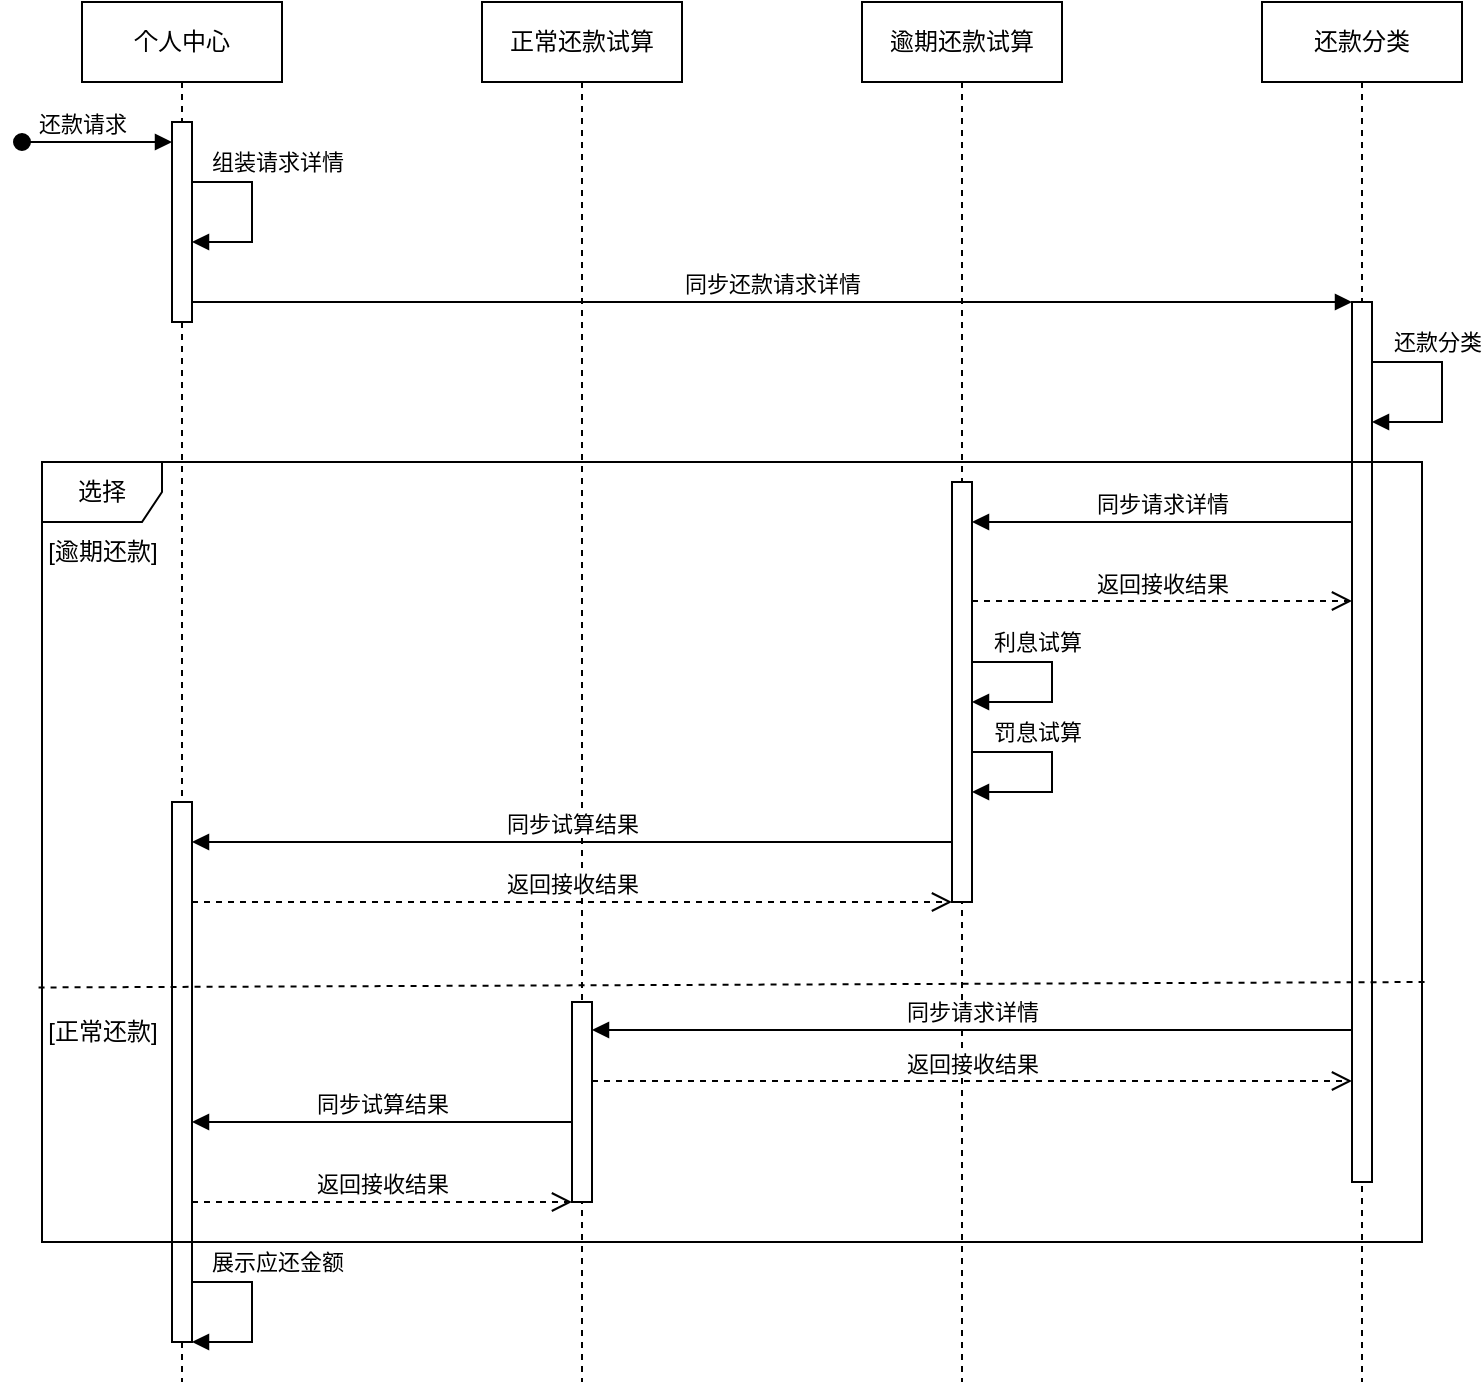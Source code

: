 <mxfile version="21.6.5" type="github">
  <diagram name="第 1 页" id="TrQ0euMbrIwsAaHACOEl">
    <mxGraphModel dx="1166" dy="775" grid="1" gridSize="10" guides="1" tooltips="1" connect="1" arrows="1" fold="1" page="1" pageScale="1" pageWidth="827" pageHeight="1169" math="0" shadow="0">
      <root>
        <mxCell id="0" />
        <mxCell id="1" parent="0" />
        <mxCell id="2fcf1u2JbQWkVX6vZG7G-1" value="个人中心" style="shape=umlLifeline;perimeter=lifelinePerimeter;whiteSpace=wrap;html=1;container=1;dropTarget=0;collapsible=0;recursiveResize=0;outlineConnect=0;portConstraint=eastwest;newEdgeStyle={&quot;edgeStyle&quot;:&quot;elbowEdgeStyle&quot;,&quot;elbow&quot;:&quot;vertical&quot;,&quot;curved&quot;:0,&quot;rounded&quot;:0};" vertex="1" parent="1">
          <mxGeometry x="40" y="70" width="100" height="690" as="geometry" />
        </mxCell>
        <mxCell id="2fcf1u2JbQWkVX6vZG7G-2" value="" style="html=1;points=[];perimeter=orthogonalPerimeter;outlineConnect=0;targetShapes=umlLifeline;portConstraint=eastwest;newEdgeStyle={&quot;edgeStyle&quot;:&quot;elbowEdgeStyle&quot;,&quot;elbow&quot;:&quot;vertical&quot;,&quot;curved&quot;:0,&quot;rounded&quot;:0};" vertex="1" parent="2fcf1u2JbQWkVX6vZG7G-1">
          <mxGeometry x="45" y="60" width="10" height="100" as="geometry" />
        </mxCell>
        <mxCell id="2fcf1u2JbQWkVX6vZG7G-6" value="组装请求详情" style="html=1;align=left;spacingLeft=2;endArrow=block;rounded=0;edgeStyle=orthogonalEdgeStyle;curved=0;rounded=0;" edge="1" parent="2fcf1u2JbQWkVX6vZG7G-1" source="2fcf1u2JbQWkVX6vZG7G-2" target="2fcf1u2JbQWkVX6vZG7G-2">
          <mxGeometry x="-0.875" y="10" relative="1" as="geometry">
            <mxPoint x="60" y="90" as="sourcePoint" />
            <Array as="points">
              <mxPoint x="85" y="90" />
              <mxPoint x="85" y="120" />
            </Array>
            <mxPoint x="60" y="120" as="targetPoint" />
            <mxPoint as="offset" />
          </mxGeometry>
        </mxCell>
        <mxCell id="2fcf1u2JbQWkVX6vZG7G-27" value="" style="html=1;points=[];perimeter=orthogonalPerimeter;outlineConnect=0;targetShapes=umlLifeline;portConstraint=eastwest;newEdgeStyle={&quot;edgeStyle&quot;:&quot;elbowEdgeStyle&quot;,&quot;elbow&quot;:&quot;vertical&quot;,&quot;curved&quot;:0,&quot;rounded&quot;:0};" vertex="1" parent="2fcf1u2JbQWkVX6vZG7G-1">
          <mxGeometry x="45" y="400" width="10" height="270" as="geometry" />
        </mxCell>
        <mxCell id="2fcf1u2JbQWkVX6vZG7G-36" value="展示应还金额" style="html=1;align=left;spacingLeft=2;endArrow=block;rounded=0;edgeStyle=orthogonalEdgeStyle;curved=0;rounded=0;" edge="1" parent="2fcf1u2JbQWkVX6vZG7G-1">
          <mxGeometry x="-0.875" y="10" relative="1" as="geometry">
            <mxPoint x="55" y="640" as="sourcePoint" />
            <Array as="points">
              <mxPoint x="85" y="640" />
              <mxPoint x="85" y="670" />
            </Array>
            <mxPoint x="55" y="670" as="targetPoint" />
            <mxPoint as="offset" />
          </mxGeometry>
        </mxCell>
        <mxCell id="2fcf1u2JbQWkVX6vZG7G-5" value="还款请求" style="html=1;verticalAlign=bottom;startArrow=oval;startFill=1;endArrow=block;startSize=8;edgeStyle=elbowEdgeStyle;elbow=vertical;curved=0;rounded=0;" edge="1" parent="1">
          <mxGeometry x="-0.2" width="60" relative="1" as="geometry">
            <mxPoint x="10" y="140" as="sourcePoint" />
            <mxPoint x="85" y="140" as="targetPoint" />
            <mxPoint as="offset" />
          </mxGeometry>
        </mxCell>
        <mxCell id="2fcf1u2JbQWkVX6vZG7G-7" value="正常还款试算" style="shape=umlLifeline;perimeter=lifelinePerimeter;whiteSpace=wrap;html=1;container=1;dropTarget=0;collapsible=0;recursiveResize=0;outlineConnect=0;portConstraint=eastwest;newEdgeStyle={&quot;edgeStyle&quot;:&quot;elbowEdgeStyle&quot;,&quot;elbow&quot;:&quot;vertical&quot;,&quot;curved&quot;:0,&quot;rounded&quot;:0};" vertex="1" parent="1">
          <mxGeometry x="240" y="70" width="100" height="690" as="geometry" />
        </mxCell>
        <mxCell id="2fcf1u2JbQWkVX6vZG7G-10" value="逾期还款试算" style="shape=umlLifeline;perimeter=lifelinePerimeter;whiteSpace=wrap;html=1;container=1;dropTarget=0;collapsible=0;recursiveResize=0;outlineConnect=0;portConstraint=eastwest;newEdgeStyle={&quot;edgeStyle&quot;:&quot;elbowEdgeStyle&quot;,&quot;elbow&quot;:&quot;vertical&quot;,&quot;curved&quot;:0,&quot;rounded&quot;:0};" vertex="1" parent="1">
          <mxGeometry x="430" y="70" width="100" height="690" as="geometry" />
        </mxCell>
        <mxCell id="2fcf1u2JbQWkVX6vZG7G-13" value="还款分类" style="shape=umlLifeline;perimeter=lifelinePerimeter;whiteSpace=wrap;html=1;container=1;dropTarget=0;collapsible=0;recursiveResize=0;outlineConnect=0;portConstraint=eastwest;newEdgeStyle={&quot;edgeStyle&quot;:&quot;elbowEdgeStyle&quot;,&quot;elbow&quot;:&quot;vertical&quot;,&quot;curved&quot;:0,&quot;rounded&quot;:0};" vertex="1" parent="1">
          <mxGeometry x="630" y="70" width="100" height="690" as="geometry" />
        </mxCell>
        <mxCell id="2fcf1u2JbQWkVX6vZG7G-14" value="" style="html=1;points=[];perimeter=orthogonalPerimeter;outlineConnect=0;targetShapes=umlLifeline;portConstraint=eastwest;newEdgeStyle={&quot;edgeStyle&quot;:&quot;elbowEdgeStyle&quot;,&quot;elbow&quot;:&quot;vertical&quot;,&quot;curved&quot;:0,&quot;rounded&quot;:0};" vertex="1" parent="2fcf1u2JbQWkVX6vZG7G-13">
          <mxGeometry x="45" y="150" width="10" height="440" as="geometry" />
        </mxCell>
        <mxCell id="2fcf1u2JbQWkVX6vZG7G-19" value="还款分类" style="html=1;align=left;spacingLeft=2;endArrow=block;rounded=0;edgeStyle=orthogonalEdgeStyle;curved=0;rounded=0;" edge="1" parent="2fcf1u2JbQWkVX6vZG7G-13" source="2fcf1u2JbQWkVX6vZG7G-14" target="2fcf1u2JbQWkVX6vZG7G-14">
          <mxGeometry x="-0.875" y="10" relative="1" as="geometry">
            <mxPoint x="60" y="180" as="sourcePoint" />
            <Array as="points">
              <mxPoint x="90" y="180" />
              <mxPoint x="90" y="210" />
            </Array>
            <mxPoint x="60" y="210" as="targetPoint" />
            <mxPoint as="offset" />
          </mxGeometry>
        </mxCell>
        <mxCell id="2fcf1u2JbQWkVX6vZG7G-17" value="同步还款请求详情" style="html=1;verticalAlign=bottom;endArrow=block;edgeStyle=elbowEdgeStyle;elbow=vertical;curved=0;rounded=0;" edge="1" parent="1">
          <mxGeometry width="80" relative="1" as="geometry">
            <mxPoint x="95" y="220" as="sourcePoint" />
            <mxPoint x="675" y="220" as="targetPoint" />
          </mxGeometry>
        </mxCell>
        <mxCell id="2fcf1u2JbQWkVX6vZG7G-18" value="选择" style="shape=umlFrame;whiteSpace=wrap;html=1;pointerEvents=0;" vertex="1" parent="1">
          <mxGeometry x="20" y="300" width="690" height="390" as="geometry" />
        </mxCell>
        <mxCell id="2fcf1u2JbQWkVX6vZG7G-20" value="" style="endArrow=none;dashed=1;html=1;rounded=0;strokeWidth=1;entryX=1.003;entryY=0.487;entryDx=0;entryDy=0;entryPerimeter=0;exitX=-0.002;exitY=0.5;exitDx=0;exitDy=0;exitPerimeter=0;" edge="1" parent="1">
          <mxGeometry width="50" height="50" relative="1" as="geometry">
            <mxPoint x="18.28" y="562.73" as="sourcePoint" />
            <mxPoint x="711.73" y="560" as="targetPoint" />
          </mxGeometry>
        </mxCell>
        <mxCell id="2fcf1u2JbQWkVX6vZG7G-21" value="[逾期还款]" style="text;html=1;align=center;verticalAlign=middle;resizable=0;points=[];autosize=1;strokeColor=none;fillColor=none;" vertex="1" parent="1">
          <mxGeometry x="10" y="330" width="80" height="30" as="geometry" />
        </mxCell>
        <mxCell id="2fcf1u2JbQWkVX6vZG7G-22" value="" style="html=1;points=[];perimeter=orthogonalPerimeter;outlineConnect=0;targetShapes=umlLifeline;portConstraint=eastwest;newEdgeStyle={&quot;edgeStyle&quot;:&quot;elbowEdgeStyle&quot;,&quot;elbow&quot;:&quot;vertical&quot;,&quot;curved&quot;:0,&quot;rounded&quot;:0};" vertex="1" parent="1">
          <mxGeometry x="475" y="310" width="10" height="210" as="geometry" />
        </mxCell>
        <mxCell id="2fcf1u2JbQWkVX6vZG7G-23" value="同步请求详情" style="html=1;verticalAlign=bottom;endArrow=block;edgeStyle=elbowEdgeStyle;elbow=vertical;curved=0;rounded=0;" edge="1" parent="1">
          <mxGeometry width="80" relative="1" as="geometry">
            <mxPoint x="675" y="330" as="sourcePoint" />
            <mxPoint x="485" y="330" as="targetPoint" />
          </mxGeometry>
        </mxCell>
        <mxCell id="2fcf1u2JbQWkVX6vZG7G-24" value="返回接收结果" style="html=1;verticalAlign=bottom;endArrow=open;dashed=1;endSize=8;edgeStyle=elbowEdgeStyle;elbow=vertical;curved=0;rounded=0;" edge="1" parent="1">
          <mxGeometry relative="1" as="geometry">
            <mxPoint x="485" y="369.5" as="sourcePoint" />
            <mxPoint x="675" y="369.5" as="targetPoint" />
            <Array as="points">
              <mxPoint x="565" y="369.5" />
            </Array>
          </mxGeometry>
        </mxCell>
        <mxCell id="2fcf1u2JbQWkVX6vZG7G-25" value="利息试算" style="html=1;align=left;spacingLeft=2;endArrow=block;rounded=0;edgeStyle=orthogonalEdgeStyle;curved=0;rounded=0;" edge="1" parent="1" source="2fcf1u2JbQWkVX6vZG7G-22" target="2fcf1u2JbQWkVX6vZG7G-22">
          <mxGeometry x="-0.875" y="10" relative="1" as="geometry">
            <mxPoint x="490" y="400" as="sourcePoint" />
            <Array as="points">
              <mxPoint x="525" y="400" />
              <mxPoint x="525" y="420" />
            </Array>
            <mxPoint x="490" y="430" as="targetPoint" />
            <mxPoint as="offset" />
          </mxGeometry>
        </mxCell>
        <mxCell id="2fcf1u2JbQWkVX6vZG7G-26" value="罚息试算" style="html=1;align=left;spacingLeft=2;endArrow=block;rounded=0;edgeStyle=orthogonalEdgeStyle;curved=0;rounded=0;" edge="1" parent="1">
          <mxGeometry x="-0.875" y="10" relative="1" as="geometry">
            <mxPoint x="485" y="445" as="sourcePoint" />
            <Array as="points">
              <mxPoint x="525" y="445" />
              <mxPoint x="525" y="465" />
            </Array>
            <mxPoint x="485" y="465" as="targetPoint" />
            <mxPoint as="offset" />
          </mxGeometry>
        </mxCell>
        <mxCell id="2fcf1u2JbQWkVX6vZG7G-28" value="同步试算结果" style="html=1;verticalAlign=bottom;endArrow=block;edgeStyle=elbowEdgeStyle;elbow=vertical;curved=0;rounded=0;" edge="1" parent="1" target="2fcf1u2JbQWkVX6vZG7G-27">
          <mxGeometry width="80" relative="1" as="geometry">
            <mxPoint x="475" y="490" as="sourcePoint" />
            <mxPoint x="285" y="490" as="targetPoint" />
          </mxGeometry>
        </mxCell>
        <mxCell id="2fcf1u2JbQWkVX6vZG7G-29" value="返回接收结果" style="html=1;verticalAlign=bottom;endArrow=open;dashed=1;endSize=8;edgeStyle=elbowEdgeStyle;elbow=vertical;curved=0;rounded=0;" edge="1" parent="1" source="2fcf1u2JbQWkVX6vZG7G-27" target="2fcf1u2JbQWkVX6vZG7G-22">
          <mxGeometry relative="1" as="geometry">
            <mxPoint x="100" y="520" as="sourcePoint" />
            <mxPoint x="280" y="520" as="targetPoint" />
            <Array as="points">
              <mxPoint x="170" y="520" />
            </Array>
          </mxGeometry>
        </mxCell>
        <mxCell id="2fcf1u2JbQWkVX6vZG7G-30" value="[正常还款]" style="text;html=1;align=center;verticalAlign=middle;resizable=0;points=[];autosize=1;strokeColor=none;fillColor=none;" vertex="1" parent="1">
          <mxGeometry x="10" y="570" width="80" height="30" as="geometry" />
        </mxCell>
        <mxCell id="2fcf1u2JbQWkVX6vZG7G-31" value="" style="html=1;points=[];perimeter=orthogonalPerimeter;outlineConnect=0;targetShapes=umlLifeline;portConstraint=eastwest;newEdgeStyle={&quot;edgeStyle&quot;:&quot;elbowEdgeStyle&quot;,&quot;elbow&quot;:&quot;vertical&quot;,&quot;curved&quot;:0,&quot;rounded&quot;:0};" vertex="1" parent="1">
          <mxGeometry x="285" y="570" width="10" height="100" as="geometry" />
        </mxCell>
        <mxCell id="2fcf1u2JbQWkVX6vZG7G-32" value="同步请求详情" style="html=1;verticalAlign=bottom;endArrow=block;edgeStyle=elbowEdgeStyle;elbow=vertical;curved=0;rounded=0;" edge="1" parent="1" source="2fcf1u2JbQWkVX6vZG7G-14">
          <mxGeometry width="80" relative="1" as="geometry">
            <mxPoint x="485" y="584" as="sourcePoint" />
            <mxPoint x="295" y="584" as="targetPoint" />
          </mxGeometry>
        </mxCell>
        <mxCell id="2fcf1u2JbQWkVX6vZG7G-33" value="返回接收结果" style="html=1;verticalAlign=bottom;endArrow=open;dashed=1;endSize=8;edgeStyle=elbowEdgeStyle;elbow=vertical;curved=0;rounded=0;" edge="1" parent="1" target="2fcf1u2JbQWkVX6vZG7G-14">
          <mxGeometry relative="1" as="geometry">
            <mxPoint x="295" y="609.5" as="sourcePoint" />
            <mxPoint x="485" y="609.5" as="targetPoint" />
            <Array as="points">
              <mxPoint x="375" y="609.5" />
            </Array>
          </mxGeometry>
        </mxCell>
        <mxCell id="2fcf1u2JbQWkVX6vZG7G-34" value="同步试算结果" style="html=1;verticalAlign=bottom;endArrow=block;edgeStyle=elbowEdgeStyle;elbow=vertical;curved=0;rounded=0;" edge="1" parent="1" source="2fcf1u2JbQWkVX6vZG7G-31">
          <mxGeometry width="80" relative="1" as="geometry">
            <mxPoint x="280" y="630" as="sourcePoint" />
            <mxPoint x="95" y="630" as="targetPoint" />
          </mxGeometry>
        </mxCell>
        <mxCell id="2fcf1u2JbQWkVX6vZG7G-35" value="返回接收结果" style="html=1;verticalAlign=bottom;endArrow=open;dashed=1;endSize=8;edgeStyle=elbowEdgeStyle;elbow=vertical;curved=0;rounded=0;" edge="1" parent="1">
          <mxGeometry relative="1" as="geometry">
            <mxPoint x="95" y="670" as="sourcePoint" />
            <mxPoint x="285" y="670" as="targetPoint" />
            <Array as="points">
              <mxPoint x="175" y="670" />
            </Array>
          </mxGeometry>
        </mxCell>
      </root>
    </mxGraphModel>
  </diagram>
</mxfile>
